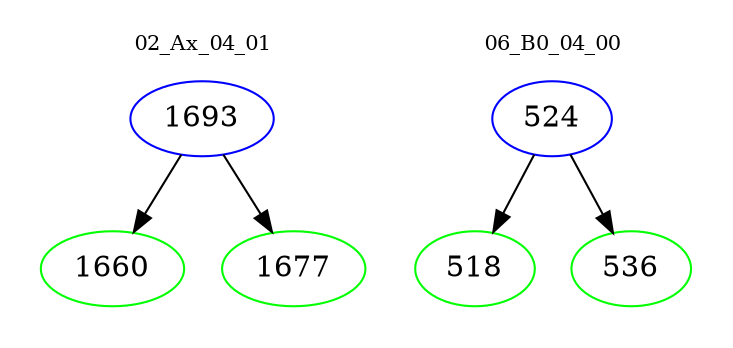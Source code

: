digraph{
subgraph cluster_0 {
color = white
label = "02_Ax_04_01";
fontsize=10;
T0_1693 [label="1693", color="blue"]
T0_1693 -> T0_1660 [color="black"]
T0_1660 [label="1660", color="green"]
T0_1693 -> T0_1677 [color="black"]
T0_1677 [label="1677", color="green"]
}
subgraph cluster_1 {
color = white
label = "06_B0_04_00";
fontsize=10;
T1_524 [label="524", color="blue"]
T1_524 -> T1_518 [color="black"]
T1_518 [label="518", color="green"]
T1_524 -> T1_536 [color="black"]
T1_536 [label="536", color="green"]
}
}
